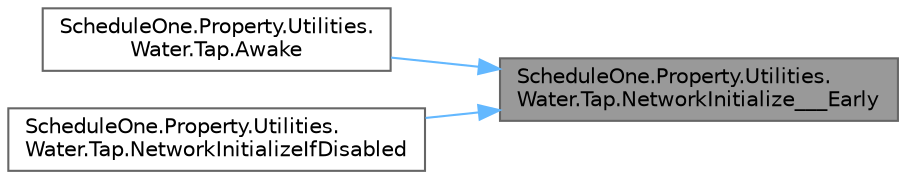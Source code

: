 digraph "ScheduleOne.Property.Utilities.Water.Tap.NetworkInitialize___Early"
{
 // LATEX_PDF_SIZE
  bgcolor="transparent";
  edge [fontname=Helvetica,fontsize=10,labelfontname=Helvetica,labelfontsize=10];
  node [fontname=Helvetica,fontsize=10,shape=box,height=0.2,width=0.4];
  rankdir="RL";
  Node1 [id="Node000001",label="ScheduleOne.Property.Utilities.\lWater.Tap.NetworkInitialize___Early",height=0.2,width=0.4,color="gray40", fillcolor="grey60", style="filled", fontcolor="black",tooltip=" "];
  Node1 -> Node2 [id="edge1_Node000001_Node000002",dir="back",color="steelblue1",style="solid",tooltip=" "];
  Node2 [id="Node000002",label="ScheduleOne.Property.Utilities.\lWater.Tap.Awake",height=0.2,width=0.4,color="grey40", fillcolor="white", style="filled",URL="$class_schedule_one_1_1_property_1_1_utilities_1_1_water_1_1_tap.html#ae21896d769cc83d6828ebd234e628ad9",tooltip=" "];
  Node1 -> Node3 [id="edge2_Node000001_Node000003",dir="back",color="steelblue1",style="solid",tooltip=" "];
  Node3 [id="Node000003",label="ScheduleOne.Property.Utilities.\lWater.Tap.NetworkInitializeIfDisabled",height=0.2,width=0.4,color="grey40", fillcolor="white", style="filled",URL="$class_schedule_one_1_1_property_1_1_utilities_1_1_water_1_1_tap.html#a6d38a34a9bd143cb08c55a2e966c2414",tooltip=" "];
}
